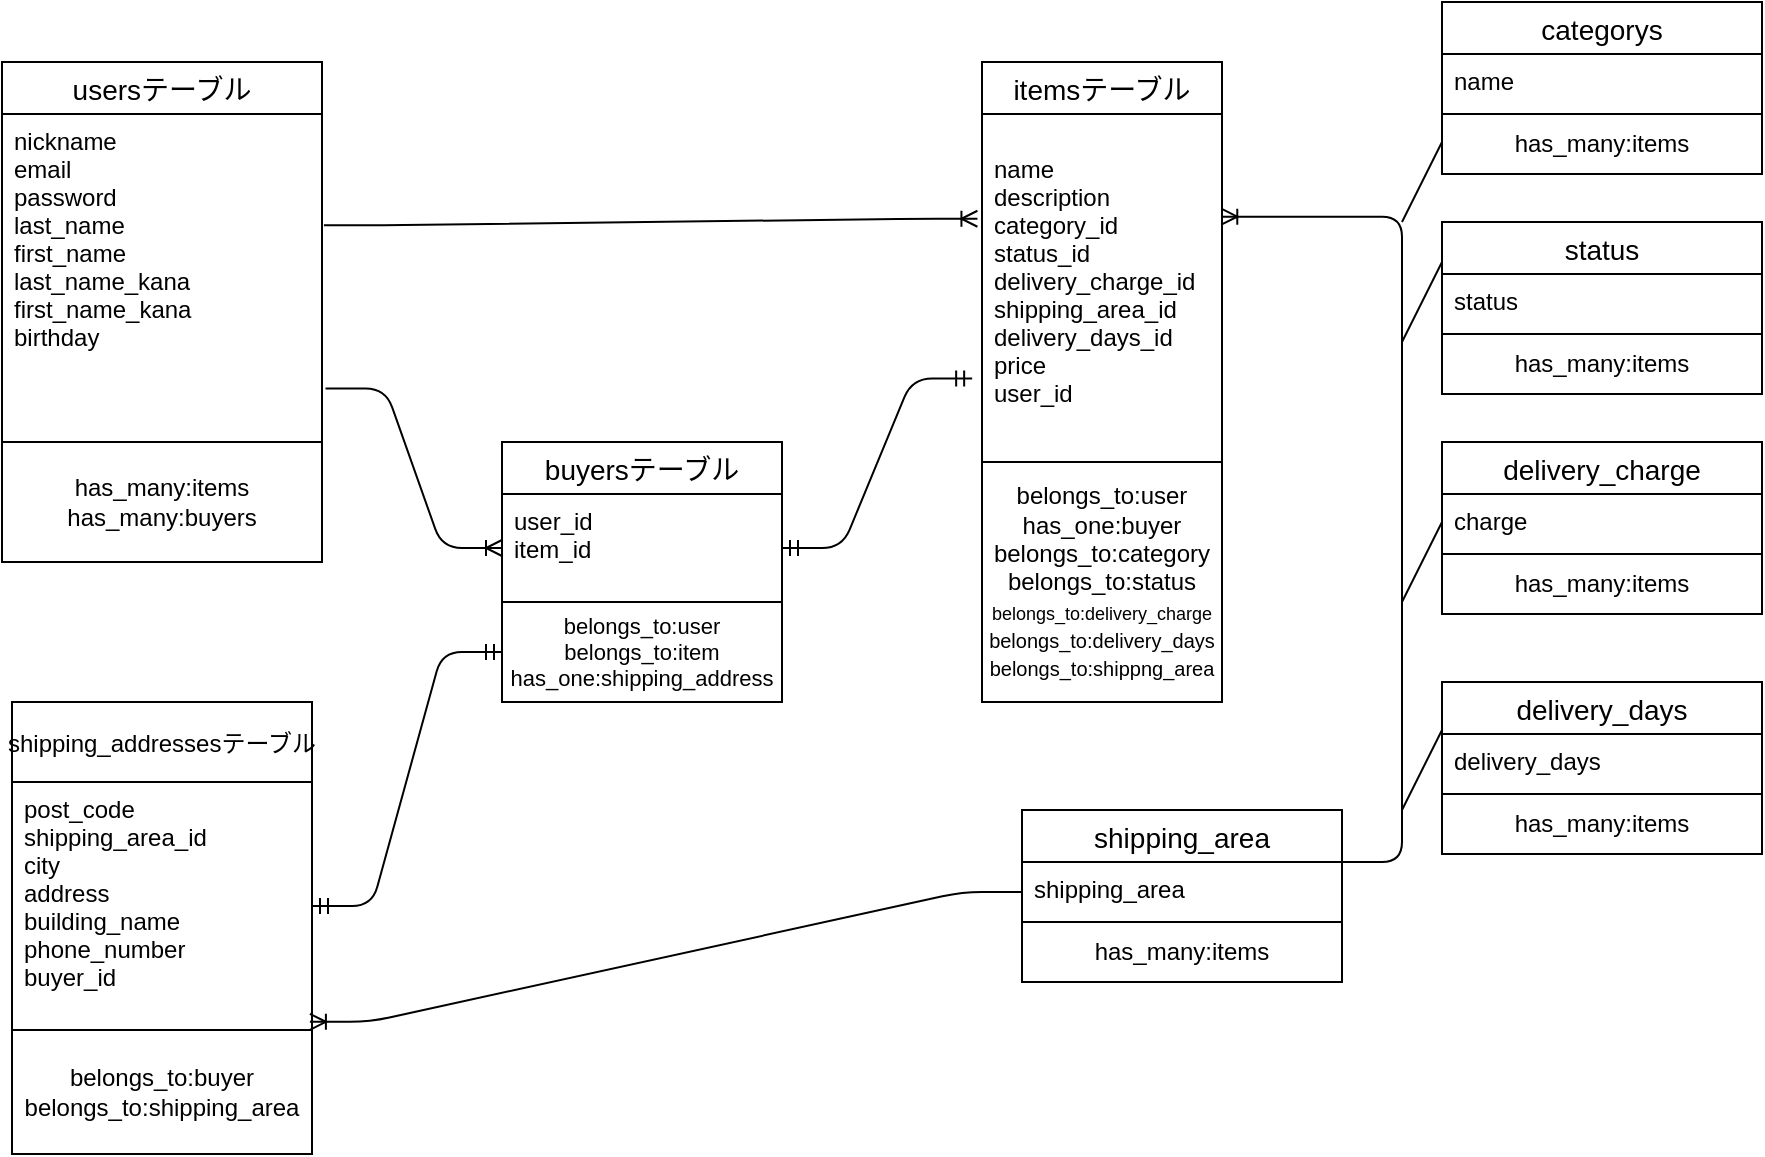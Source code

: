 <mxfile>
    <diagram id="VOouWU0ac3_M6F4o2_7O" name="ページ1">
        <mxGraphModel dx="1125" dy="650" grid="1" gridSize="10" guides="1" tooltips="1" connect="1" arrows="1" fold="1" page="1" pageScale="1" pageWidth="3300" pageHeight="2339" math="0" shadow="0">
            <root>
                <mxCell id="0"/>
                <mxCell id="1" parent="0"/>
                <mxCell id="15" value="usersテーブル" style="swimlane;fontStyle=0;childLayout=stackLayout;horizontal=1;startSize=26;horizontalStack=0;resizeParent=1;resizeParentMax=0;resizeLast=0;collapsible=1;marginBottom=0;align=center;fontSize=14;" parent="1" vertex="1">
                    <mxGeometry x="120" y="120" width="160" height="190" as="geometry"/>
                </mxCell>
                <mxCell id="16" value="nickname&#10;email&#10;password&#10;last_name&#10;first_name&#10;last_name_kana&#10;first_name_kana&#10;birthday&#10;&#10;" style="text;strokeColor=none;fillColor=none;spacingLeft=4;spacingRight=4;overflow=hidden;rotatable=0;points=[[0,0.5],[1,0.5]];portConstraint=eastwest;fontSize=12;" parent="15" vertex="1">
                    <mxGeometry y="26" width="160" height="164" as="geometry"/>
                </mxCell>
                <mxCell id="19" value="itemsテーブル" style="swimlane;fontStyle=0;childLayout=stackLayout;horizontal=1;startSize=26;horizontalStack=0;resizeParent=1;resizeParentMax=0;resizeLast=0;collapsible=1;marginBottom=0;align=center;fontSize=14;" parent="1" vertex="1">
                    <mxGeometry x="610" y="120" width="120" height="200" as="geometry"/>
                </mxCell>
                <mxCell id="20" value="&#10;name&#10;description&#10;category_id&#10;status_id&#10;delivery_charge_id&#10;shipping_area_id&#10;delivery_days_id&#10;price&#10;user_id" style="text;strokeColor=none;fillColor=none;spacingLeft=4;spacingRight=4;overflow=hidden;rotatable=0;points=[[0,0.5],[1,0.5]];portConstraint=eastwest;fontSize=12;" parent="19" vertex="1">
                    <mxGeometry y="26" width="120" height="174" as="geometry"/>
                </mxCell>
                <mxCell id="21" value="shipping_addressesテーブル" style="swimlane;fontStyle=0;childLayout=stackLayout;horizontal=1;startSize=40;horizontalStack=0;resizeParent=1;resizeParentMax=0;resizeLast=0;collapsible=1;marginBottom=0;align=center;fontSize=12;" parent="1" vertex="1">
                    <mxGeometry x="125" y="440" width="150" height="164" as="geometry"/>
                </mxCell>
                <mxCell id="22" value="post_code&#10;shipping_area_id&#10;city&#10;address&#10;building_name&#10;phone_number&#10;buyer_id&#10;" style="text;strokeColor=none;fillColor=none;spacingLeft=4;spacingRight=4;overflow=hidden;rotatable=0;points=[[0,0.5],[1,0.5]];portConstraint=eastwest;fontSize=12;" parent="21" vertex="1">
                    <mxGeometry y="40" width="150" height="124" as="geometry"/>
                </mxCell>
                <mxCell id="27" value="" style="edgeStyle=entityRelationEdgeStyle;fontSize=12;html=1;endArrow=ERoneToMany;exitX=1.006;exitY=0.339;exitDx=0;exitDy=0;exitPerimeter=0;entryX=-0.019;entryY=0.301;entryDx=0;entryDy=0;entryPerimeter=0;" parent="1" source="16" target="20" edge="1">
                    <mxGeometry width="100" height="100" relative="1" as="geometry">
                        <mxPoint x="680" y="463" as="sourcePoint"/>
                        <mxPoint x="570" y="198" as="targetPoint"/>
                    </mxGeometry>
                </mxCell>
                <mxCell id="34" value="belongs_to:buyer&lt;br&gt;belongs_to:shipping_area" style="whiteSpace=wrap;html=1;align=center;" parent="1" vertex="1">
                    <mxGeometry x="125" y="604" width="150" height="62" as="geometry"/>
                </mxCell>
                <mxCell id="35" value="belongs_to:user&lt;br&gt;has_one:buyer&lt;br&gt;belongs_to:category&lt;br&gt;belongs_to:status&lt;br&gt;&lt;font style=&quot;font-size: 9px;&quot;&gt;belongs_to:&lt;font style=&quot;font-size: 9px;&quot;&gt;delivery_charge&lt;/font&gt;&lt;/font&gt;&lt;br&gt;&lt;font style=&quot;font-size: 10px;&quot;&gt;belongs_to:delivery_days&lt;br&gt;&lt;/font&gt;&lt;span style=&quot;font-size: 10px;&quot;&gt;belongs_to&lt;/span&gt;&lt;font size=&quot;1&quot;&gt;:shippng_area&lt;/font&gt;" style="whiteSpace=wrap;html=1;align=center;" parent="1" vertex="1">
                    <mxGeometry x="610" y="320" width="120" height="120" as="geometry"/>
                </mxCell>
                <mxCell id="31" value="has_many:items&lt;br&gt;has_many:buyers" style="whiteSpace=wrap;html=1;align=center;" parent="1" vertex="1">
                    <mxGeometry x="120" y="310" width="160" height="60" as="geometry"/>
                </mxCell>
                <mxCell id="46" value="buyersテーブル" style="swimlane;fontStyle=0;childLayout=stackLayout;horizontal=1;startSize=26;horizontalStack=0;resizeParent=1;resizeParentMax=0;resizeLast=0;collapsible=1;marginBottom=0;align=center;fontSize=14;" parent="1" vertex="1">
                    <mxGeometry x="370" y="310" width="140" height="80" as="geometry"/>
                </mxCell>
                <mxCell id="47" value="user_id&#10;item_id&#10;" style="text;strokeColor=none;fillColor=none;spacingLeft=4;spacingRight=4;overflow=hidden;rotatable=0;points=[[0,0.5],[1,0.5]];portConstraint=eastwest;fontSize=12;" parent="46" vertex="1">
                    <mxGeometry y="26" width="140" height="54" as="geometry"/>
                </mxCell>
                <mxCell id="49" value="belongs_to:user&lt;br style=&quot;font-size: 11px;&quot;&gt;belongs_to:item&lt;br style=&quot;font-size: 11px;&quot;&gt;has_one:shipping_address" style="whiteSpace=wrap;html=1;align=center;fontSize=11;" parent="1" vertex="1">
                    <mxGeometry x="370" y="390" width="140" height="50" as="geometry"/>
                </mxCell>
                <mxCell id="50" value="categorys" style="swimlane;fontStyle=0;childLayout=stackLayout;horizontal=1;startSize=26;horizontalStack=0;resizeParent=1;resizeParentMax=0;resizeLast=0;collapsible=1;marginBottom=0;align=center;fontSize=14;" vertex="1" parent="1">
                    <mxGeometry x="840" y="90" width="160" height="86" as="geometry"/>
                </mxCell>
                <mxCell id="51" value="name" style="text;strokeColor=none;fillColor=none;spacingLeft=4;spacingRight=4;overflow=hidden;rotatable=0;points=[[0,0.5],[1,0.5]];portConstraint=eastwest;fontSize=12;" vertex="1" parent="50">
                    <mxGeometry y="26" width="160" height="30" as="geometry"/>
                </mxCell>
                <mxCell id="90" value="has_many:items" style="whiteSpace=wrap;html=1;align=center;" vertex="1" parent="50">
                    <mxGeometry y="56" width="160" height="30" as="geometry"/>
                </mxCell>
                <mxCell id="55" value="" style="edgeStyle=entityRelationEdgeStyle;fontSize=12;html=1;endArrow=ERoneToMany;exitX=1.011;exitY=0.837;exitDx=0;exitDy=0;entryX=0;entryY=0.5;entryDx=0;entryDy=0;exitPerimeter=0;" edge="1" parent="1" source="16" target="47">
                    <mxGeometry width="100" height="100" relative="1" as="geometry">
                        <mxPoint x="270" y="410" as="sourcePoint"/>
                        <mxPoint x="510" y="310" as="targetPoint"/>
                    </mxGeometry>
                </mxCell>
                <mxCell id="58" value="" style="edgeStyle=entityRelationEdgeStyle;fontSize=12;html=1;endArrow=ERmandOne;startArrow=ERmandOne;exitX=1;exitY=0.5;exitDx=0;exitDy=0;entryX=-0.041;entryY=0.76;entryDx=0;entryDy=0;entryPerimeter=0;" edge="1" parent="1" source="47" target="20">
                    <mxGeometry width="100" height="100" relative="1" as="geometry">
                        <mxPoint x="640" y="470" as="sourcePoint"/>
                        <mxPoint x="790" y="418" as="targetPoint"/>
                    </mxGeometry>
                </mxCell>
                <mxCell id="60" value="" style="edgeStyle=entityRelationEdgeStyle;fontSize=12;html=1;endArrow=ERmandOne;startArrow=ERmandOne;entryX=0;entryY=0.5;entryDx=0;entryDy=0;exitX=1;exitY=0.5;exitDx=0;exitDy=0;" edge="1" parent="1" source="22" target="49">
                    <mxGeometry width="100" height="100" relative="1" as="geometry">
                        <mxPoint x="520" y="590" as="sourcePoint"/>
                        <mxPoint x="340" y="440" as="targetPoint"/>
                    </mxGeometry>
                </mxCell>
                <mxCell id="64" value="status" style="swimlane;fontStyle=0;childLayout=stackLayout;horizontal=1;startSize=26;horizontalStack=0;resizeParent=1;resizeParentMax=0;resizeLast=0;collapsible=1;marginBottom=0;align=center;fontSize=14;" vertex="1" parent="1">
                    <mxGeometry x="840" y="200" width="160" height="86" as="geometry"/>
                </mxCell>
                <mxCell id="65" value="status" style="text;strokeColor=none;fillColor=none;spacingLeft=4;spacingRight=4;overflow=hidden;rotatable=0;points=[[0,0.5],[1,0.5]];portConstraint=eastwest;fontSize=12;" vertex="1" parent="64">
                    <mxGeometry y="26" width="160" height="30" as="geometry"/>
                </mxCell>
                <mxCell id="89" value="has_many:items" style="whiteSpace=wrap;html=1;align=center;" vertex="1" parent="64">
                    <mxGeometry y="56" width="160" height="30" as="geometry"/>
                </mxCell>
                <mxCell id="67" value="delivery_charge" style="swimlane;fontStyle=0;childLayout=stackLayout;horizontal=1;startSize=26;horizontalStack=0;resizeParent=1;resizeParentMax=0;resizeLast=0;collapsible=1;marginBottom=0;align=center;fontSize=14;" vertex="1" parent="1">
                    <mxGeometry x="840" y="310" width="160" height="86" as="geometry"/>
                </mxCell>
                <mxCell id="68" value="charge" style="text;strokeColor=none;fillColor=none;spacingLeft=4;spacingRight=4;overflow=hidden;rotatable=0;points=[[0,0.5],[1,0.5]];portConstraint=eastwest;fontSize=12;" vertex="1" parent="67">
                    <mxGeometry y="26" width="160" height="30" as="geometry"/>
                </mxCell>
                <mxCell id="88" value="has_many:items" style="whiteSpace=wrap;html=1;align=center;" vertex="1" parent="67">
                    <mxGeometry y="56" width="160" height="30" as="geometry"/>
                </mxCell>
                <mxCell id="70" value="delivery_days" style="swimlane;fontStyle=0;childLayout=stackLayout;horizontal=1;startSize=26;horizontalStack=0;resizeParent=1;resizeParentMax=0;resizeLast=0;collapsible=1;marginBottom=0;align=center;fontSize=14;" vertex="1" parent="1">
                    <mxGeometry x="840" y="430" width="160" height="86" as="geometry"/>
                </mxCell>
                <mxCell id="71" value="delivery_days" style="text;strokeColor=none;fillColor=none;spacingLeft=4;spacingRight=4;overflow=hidden;rotatable=0;points=[[0,0.5],[1,0.5]];portConstraint=eastwest;fontSize=12;" vertex="1" parent="70">
                    <mxGeometry y="26" width="160" height="30" as="geometry"/>
                </mxCell>
                <mxCell id="87" value="has_many:items" style="whiteSpace=wrap;html=1;align=center;" vertex="1" parent="70">
                    <mxGeometry y="56" width="160" height="30" as="geometry"/>
                </mxCell>
                <mxCell id="72" value="shipping_area" style="swimlane;fontStyle=0;childLayout=stackLayout;horizontal=1;startSize=26;horizontalStack=0;resizeParent=1;resizeParentMax=0;resizeLast=0;collapsible=1;marginBottom=0;align=center;fontSize=14;" vertex="1" parent="1">
                    <mxGeometry x="630" y="494" width="160" height="56" as="geometry"/>
                </mxCell>
                <mxCell id="73" value="shipping_area" style="text;strokeColor=none;fillColor=none;spacingLeft=4;spacingRight=4;overflow=hidden;rotatable=0;points=[[0,0.5],[1,0.5]];portConstraint=eastwest;fontSize=12;" vertex="1" parent="72">
                    <mxGeometry y="26" width="160" height="30" as="geometry"/>
                </mxCell>
                <mxCell id="75" value="" style="edgeStyle=entityRelationEdgeStyle;fontSize=12;html=1;endArrow=ERoneToMany;entryX=0.997;entryY=0.295;entryDx=0;entryDy=0;entryPerimeter=0;" edge="1" parent="1" target="20">
                    <mxGeometry width="100" height="100" relative="1" as="geometry">
                        <mxPoint x="790" y="520" as="sourcePoint"/>
                        <mxPoint x="790" y="290" as="targetPoint"/>
                    </mxGeometry>
                </mxCell>
                <mxCell id="79" value="" style="endArrow=none;html=1;rounded=0;fontSize=11;entryX=-0.002;entryY=0.18;entryDx=0;entryDy=0;entryPerimeter=0;" edge="1" parent="1">
                    <mxGeometry relative="1" as="geometry">
                        <mxPoint x="820" y="260" as="sourcePoint"/>
                        <mxPoint x="840.0" y="220.0" as="targetPoint"/>
                    </mxGeometry>
                </mxCell>
                <mxCell id="80" value="" style="endArrow=none;html=1;rounded=0;fontSize=11;" edge="1" parent="1">
                    <mxGeometry relative="1" as="geometry">
                        <mxPoint x="820" y="390" as="sourcePoint"/>
                        <mxPoint x="840" y="350" as="targetPoint"/>
                    </mxGeometry>
                </mxCell>
                <mxCell id="81" value="" style="endArrow=none;html=1;rounded=0;fontSize=11;entryX=-0.002;entryY=0.18;entryDx=0;entryDy=0;entryPerimeter=0;" edge="1" parent="1">
                    <mxGeometry relative="1" as="geometry">
                        <mxPoint x="820" y="494" as="sourcePoint"/>
                        <mxPoint x="840" y="454" as="targetPoint"/>
                    </mxGeometry>
                </mxCell>
                <mxCell id="82" value="" style="endArrow=none;html=1;rounded=0;fontSize=11;entryX=-0.002;entryY=0.18;entryDx=0;entryDy=0;entryPerimeter=0;" edge="1" parent="1">
                    <mxGeometry relative="1" as="geometry">
                        <mxPoint x="820" y="200" as="sourcePoint"/>
                        <mxPoint x="840" y="160" as="targetPoint"/>
                    </mxGeometry>
                </mxCell>
                <mxCell id="85" value="" style="edgeStyle=entityRelationEdgeStyle;fontSize=12;html=1;endArrow=ERoneToMany;entryX=0.993;entryY=0.967;entryDx=0;entryDy=0;entryPerimeter=0;exitX=0;exitY=0.5;exitDx=0;exitDy=0;" edge="1" parent="1" source="73" target="22">
                    <mxGeometry width="100" height="100" relative="1" as="geometry">
                        <mxPoint x="580" y="560" as="sourcePoint"/>
                        <mxPoint x="540" y="690" as="targetPoint"/>
                    </mxGeometry>
                </mxCell>
                <mxCell id="86" value="has_many:items" style="whiteSpace=wrap;html=1;align=center;" vertex="1" parent="1">
                    <mxGeometry x="630" y="550" width="160" height="30" as="geometry"/>
                </mxCell>
            </root>
        </mxGraphModel>
    </diagram>
</mxfile>